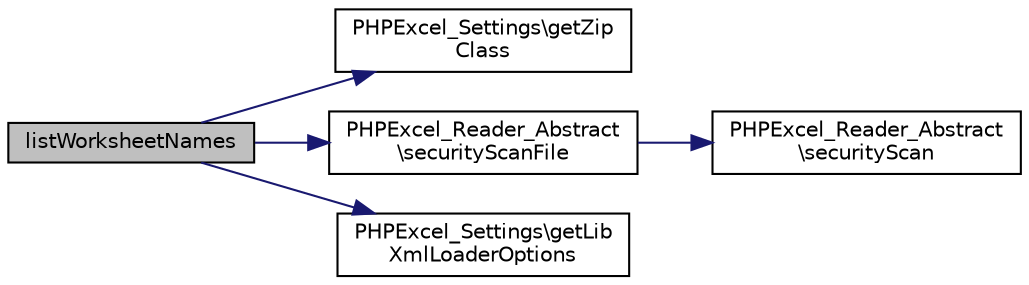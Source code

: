 digraph "listWorksheetNames"
{
  edge [fontname="Helvetica",fontsize="10",labelfontname="Helvetica",labelfontsize="10"];
  node [fontname="Helvetica",fontsize="10",shape=record];
  rankdir="LR";
  Node14 [label="listWorksheetNames",height=0.2,width=0.4,color="black", fillcolor="grey75", style="filled", fontcolor="black"];
  Node14 -> Node15 [color="midnightblue",fontsize="10",style="solid",fontname="Helvetica"];
  Node15 [label="PHPExcel_Settings\\getZip\lClass",height=0.2,width=0.4,color="black", fillcolor="white", style="filled",URL="$class_p_h_p_excel___settings.html#ab762d975fa2aefcbd1e0c33af7167299"];
  Node14 -> Node16 [color="midnightblue",fontsize="10",style="solid",fontname="Helvetica"];
  Node16 [label="PHPExcel_Reader_Abstract\l\\securityScanFile",height=0.2,width=0.4,color="black", fillcolor="white", style="filled",URL="$class_p_h_p_excel___reader___abstract.html#a3e79a28862ad224cb4f03aaa0254cdf4"];
  Node16 -> Node17 [color="midnightblue",fontsize="10",style="solid",fontname="Helvetica"];
  Node17 [label="PHPExcel_Reader_Abstract\l\\securityScan",height=0.2,width=0.4,color="black", fillcolor="white", style="filled",URL="$class_p_h_p_excel___reader___abstract.html#aa67490da9755835fd16df194cab68d0b"];
  Node14 -> Node18 [color="midnightblue",fontsize="10",style="solid",fontname="Helvetica"];
  Node18 [label="PHPExcel_Settings\\getLib\lXmlLoaderOptions",height=0.2,width=0.4,color="black", fillcolor="white", style="filled",URL="$class_p_h_p_excel___settings.html#aab0e46bef6b830bdb82228d72c349c9a"];
}
